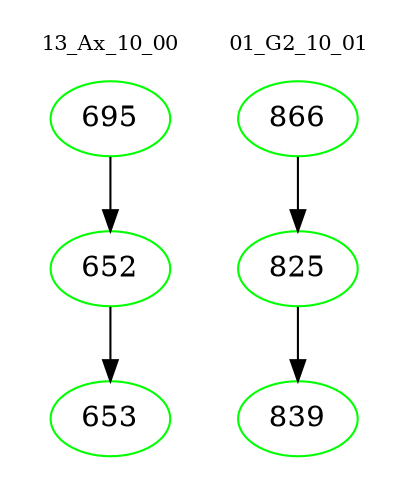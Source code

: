 digraph{
subgraph cluster_0 {
color = white
label = "13_Ax_10_00";
fontsize=10;
T0_695 [label="695", color="green"]
T0_695 -> T0_652 [color="black"]
T0_652 [label="652", color="green"]
T0_652 -> T0_653 [color="black"]
T0_653 [label="653", color="green"]
}
subgraph cluster_1 {
color = white
label = "01_G2_10_01";
fontsize=10;
T1_866 [label="866", color="green"]
T1_866 -> T1_825 [color="black"]
T1_825 [label="825", color="green"]
T1_825 -> T1_839 [color="black"]
T1_839 [label="839", color="green"]
}
}
